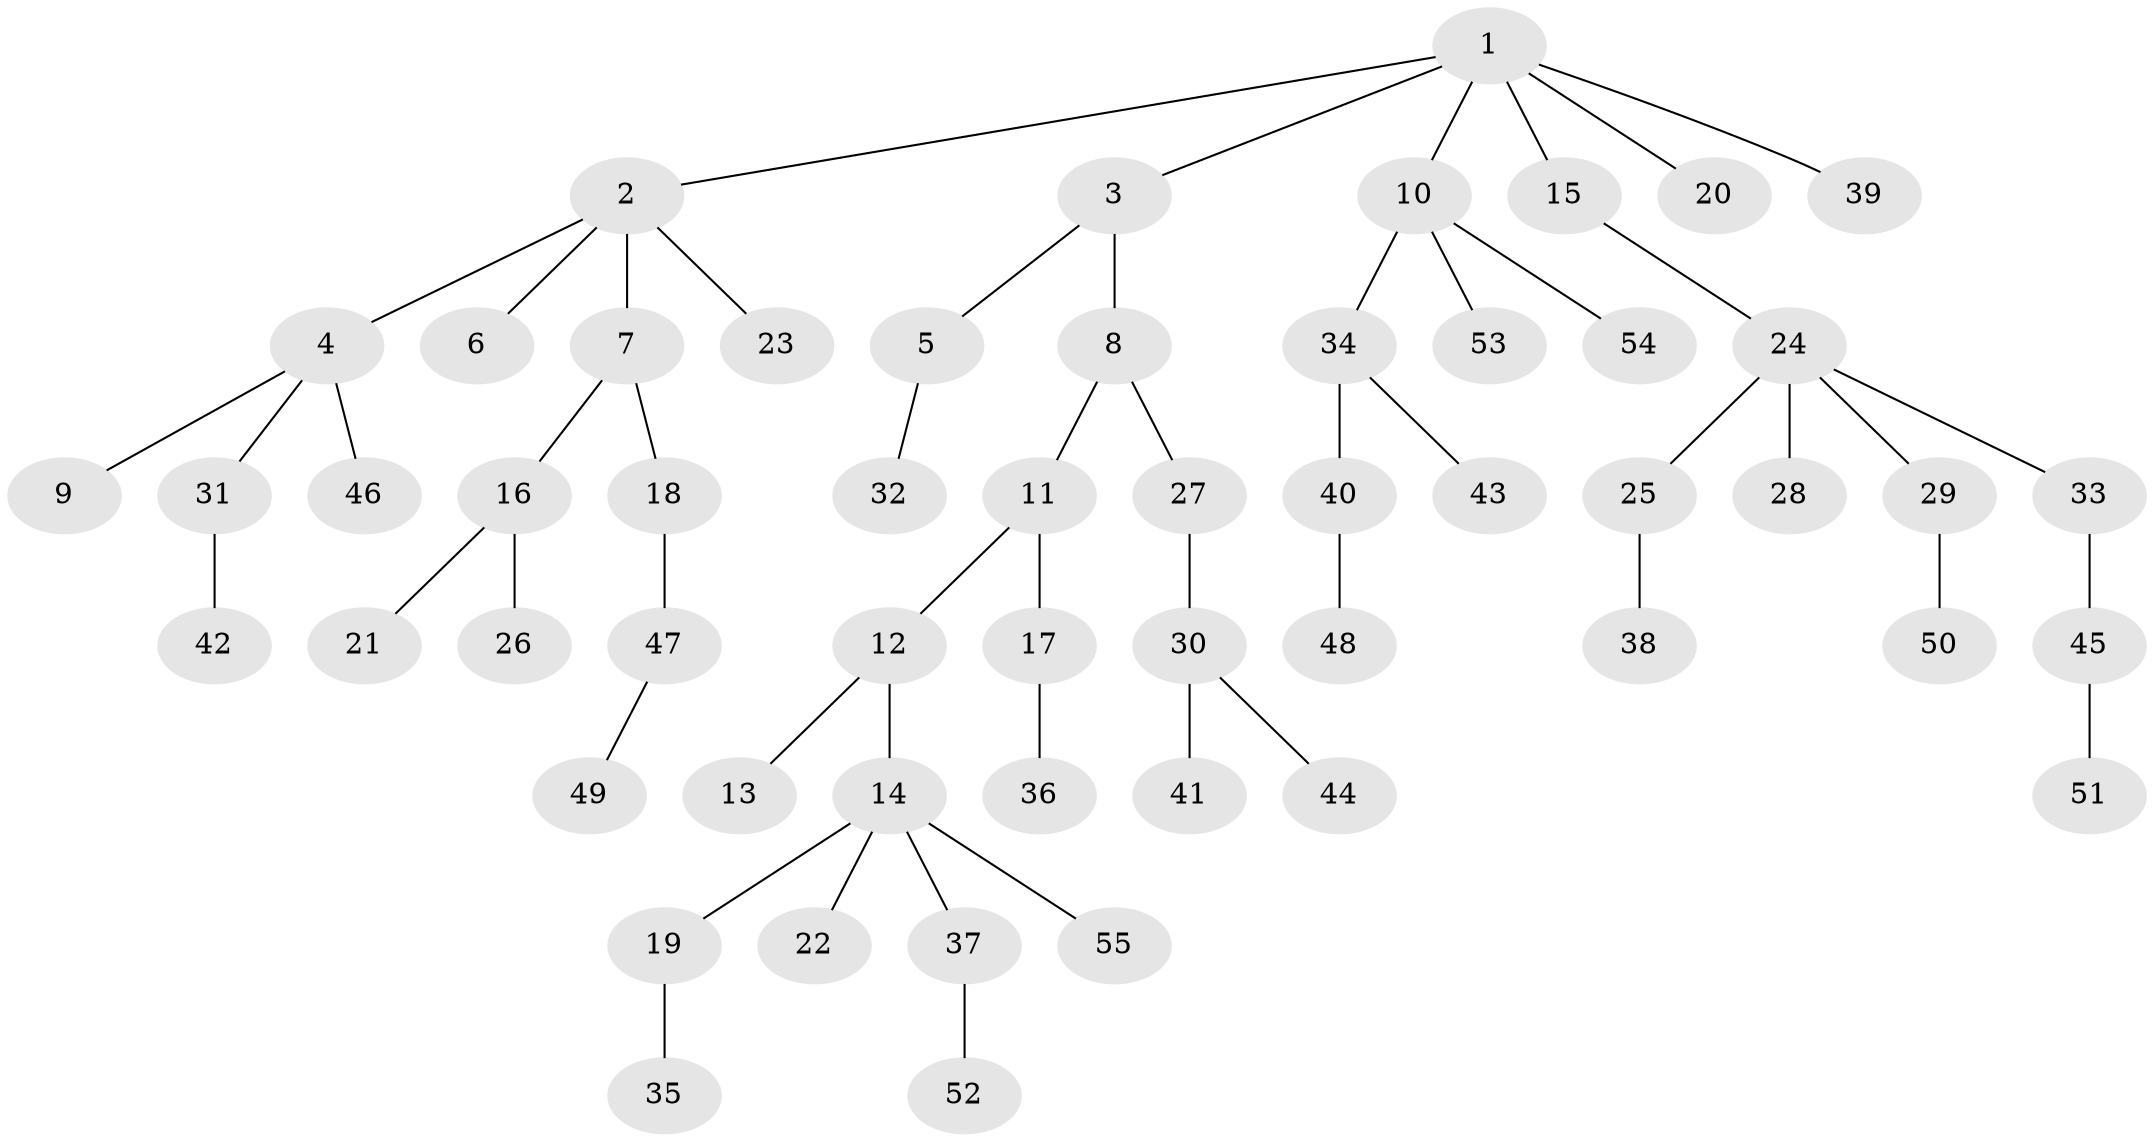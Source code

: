 // original degree distribution, {7: 0.01098901098901099, 6: 0.02197802197802198, 3: 0.13186813186813187, 5: 0.03296703296703297, 2: 0.24175824175824176, 4: 0.054945054945054944, 1: 0.5054945054945055}
// Generated by graph-tools (version 1.1) at 2025/51/03/04/25 22:51:37]
// undirected, 55 vertices, 54 edges
graph export_dot {
  node [color=gray90,style=filled];
  1;
  2;
  3;
  4;
  5;
  6;
  7;
  8;
  9;
  10;
  11;
  12;
  13;
  14;
  15;
  16;
  17;
  18;
  19;
  20;
  21;
  22;
  23;
  24;
  25;
  26;
  27;
  28;
  29;
  30;
  31;
  32;
  33;
  34;
  35;
  36;
  37;
  38;
  39;
  40;
  41;
  42;
  43;
  44;
  45;
  46;
  47;
  48;
  49;
  50;
  51;
  52;
  53;
  54;
  55;
  1 -- 2 [weight=1.0];
  1 -- 3 [weight=1.0];
  1 -- 10 [weight=1.0];
  1 -- 15 [weight=1.0];
  1 -- 20 [weight=1.0];
  1 -- 39 [weight=1.0];
  2 -- 4 [weight=1.0];
  2 -- 6 [weight=1.0];
  2 -- 7 [weight=1.0];
  2 -- 23 [weight=1.0];
  3 -- 5 [weight=1.0];
  3 -- 8 [weight=1.0];
  4 -- 9 [weight=1.0];
  4 -- 31 [weight=1.0];
  4 -- 46 [weight=1.0];
  5 -- 32 [weight=1.0];
  7 -- 16 [weight=1.0];
  7 -- 18 [weight=1.0];
  8 -- 11 [weight=1.0];
  8 -- 27 [weight=1.0];
  10 -- 34 [weight=1.0];
  10 -- 53 [weight=1.0];
  10 -- 54 [weight=1.0];
  11 -- 12 [weight=1.0];
  11 -- 17 [weight=1.0];
  12 -- 13 [weight=1.0];
  12 -- 14 [weight=1.0];
  14 -- 19 [weight=1.0];
  14 -- 22 [weight=1.0];
  14 -- 37 [weight=1.0];
  14 -- 55 [weight=1.0];
  15 -- 24 [weight=1.0];
  16 -- 21 [weight=1.0];
  16 -- 26 [weight=1.0];
  17 -- 36 [weight=1.0];
  18 -- 47 [weight=1.0];
  19 -- 35 [weight=1.0];
  24 -- 25 [weight=1.0];
  24 -- 28 [weight=2.0];
  24 -- 29 [weight=1.0];
  24 -- 33 [weight=1.0];
  25 -- 38 [weight=1.0];
  27 -- 30 [weight=1.0];
  29 -- 50 [weight=2.0];
  30 -- 41 [weight=1.0];
  30 -- 44 [weight=1.0];
  31 -- 42 [weight=1.0];
  33 -- 45 [weight=1.0];
  34 -- 40 [weight=1.0];
  34 -- 43 [weight=1.0];
  37 -- 52 [weight=1.0];
  40 -- 48 [weight=1.0];
  45 -- 51 [weight=1.0];
  47 -- 49 [weight=1.0];
}
